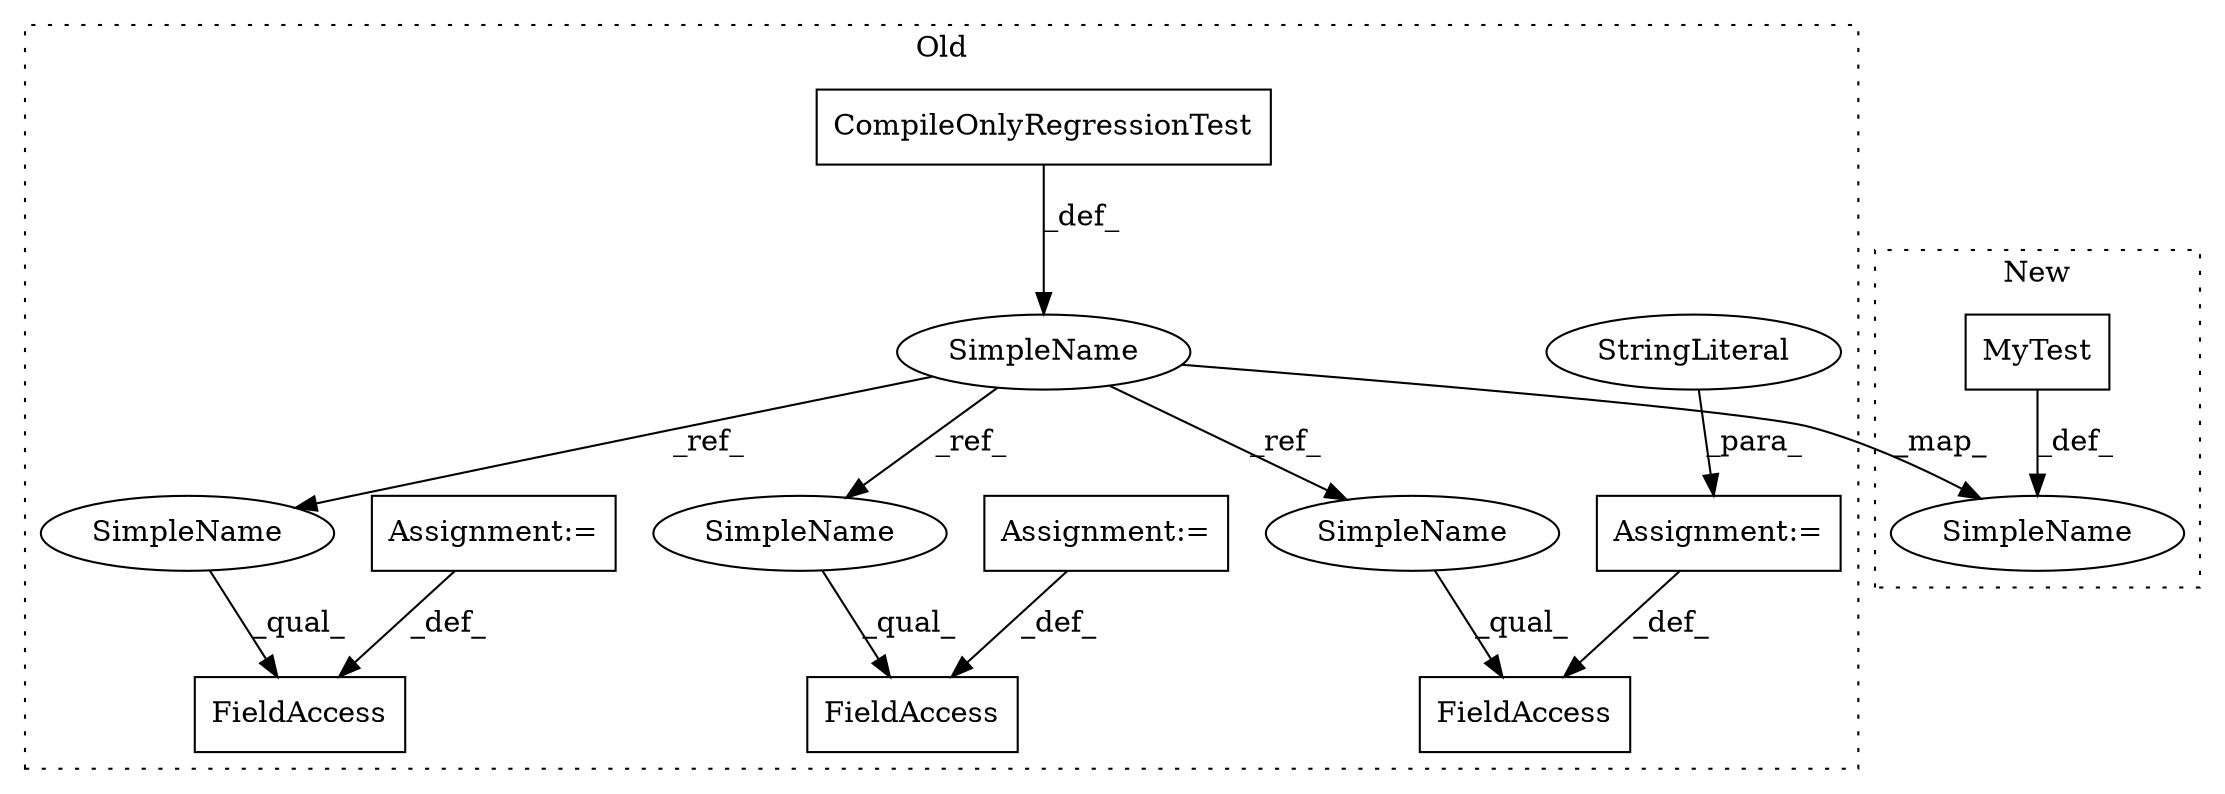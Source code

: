 digraph G {
subgraph cluster0 {
1 [label="CompileOnlyRegressionTest" a="32" s="13370" l="27" shape="box"];
3 [label="FieldAccess" a="22" s="13403" l="12" shape="box"];
4 [label="Assignment:=" a="7" s="13415" l="1" shape="box"];
5 [label="StringLiteral" a="45" s="13416" l="28" shape="ellipse"];
6 [label="FieldAccess" a="22" s="13450" l="24" shape="box"];
7 [label="FieldAccess" a="22" s="13516" l="18" shape="box"];
8 [label="Assignment:=" a="7" s="13474" l="1" shape="box"];
9 [label="Assignment:=" a="7" s="13534" l="1" shape="box"];
10 [label="SimpleName" a="42" s="13357" l="4" shape="ellipse"];
12 [label="SimpleName" a="42" s="13516" l="4" shape="ellipse"];
13 [label="SimpleName" a="42" s="13403" l="4" shape="ellipse"];
14 [label="SimpleName" a="42" s="13450" l="4" shape="ellipse"];
label = "Old";
style="dotted";
}
subgraph cluster1 {
2 [label="MyTest" a="32" s="14084" l="8" shape="box"];
11 [label="SimpleName" a="42" s="14079" l="4" shape="ellipse"];
label = "New";
style="dotted";
}
1 -> 10 [label="_def_"];
2 -> 11 [label="_def_"];
4 -> 3 [label="_def_"];
5 -> 4 [label="_para_"];
8 -> 6 [label="_def_"];
9 -> 7 [label="_def_"];
10 -> 13 [label="_ref_"];
10 -> 12 [label="_ref_"];
10 -> 14 [label="_ref_"];
10 -> 11 [label="_map_"];
12 -> 7 [label="_qual_"];
13 -> 3 [label="_qual_"];
14 -> 6 [label="_qual_"];
}